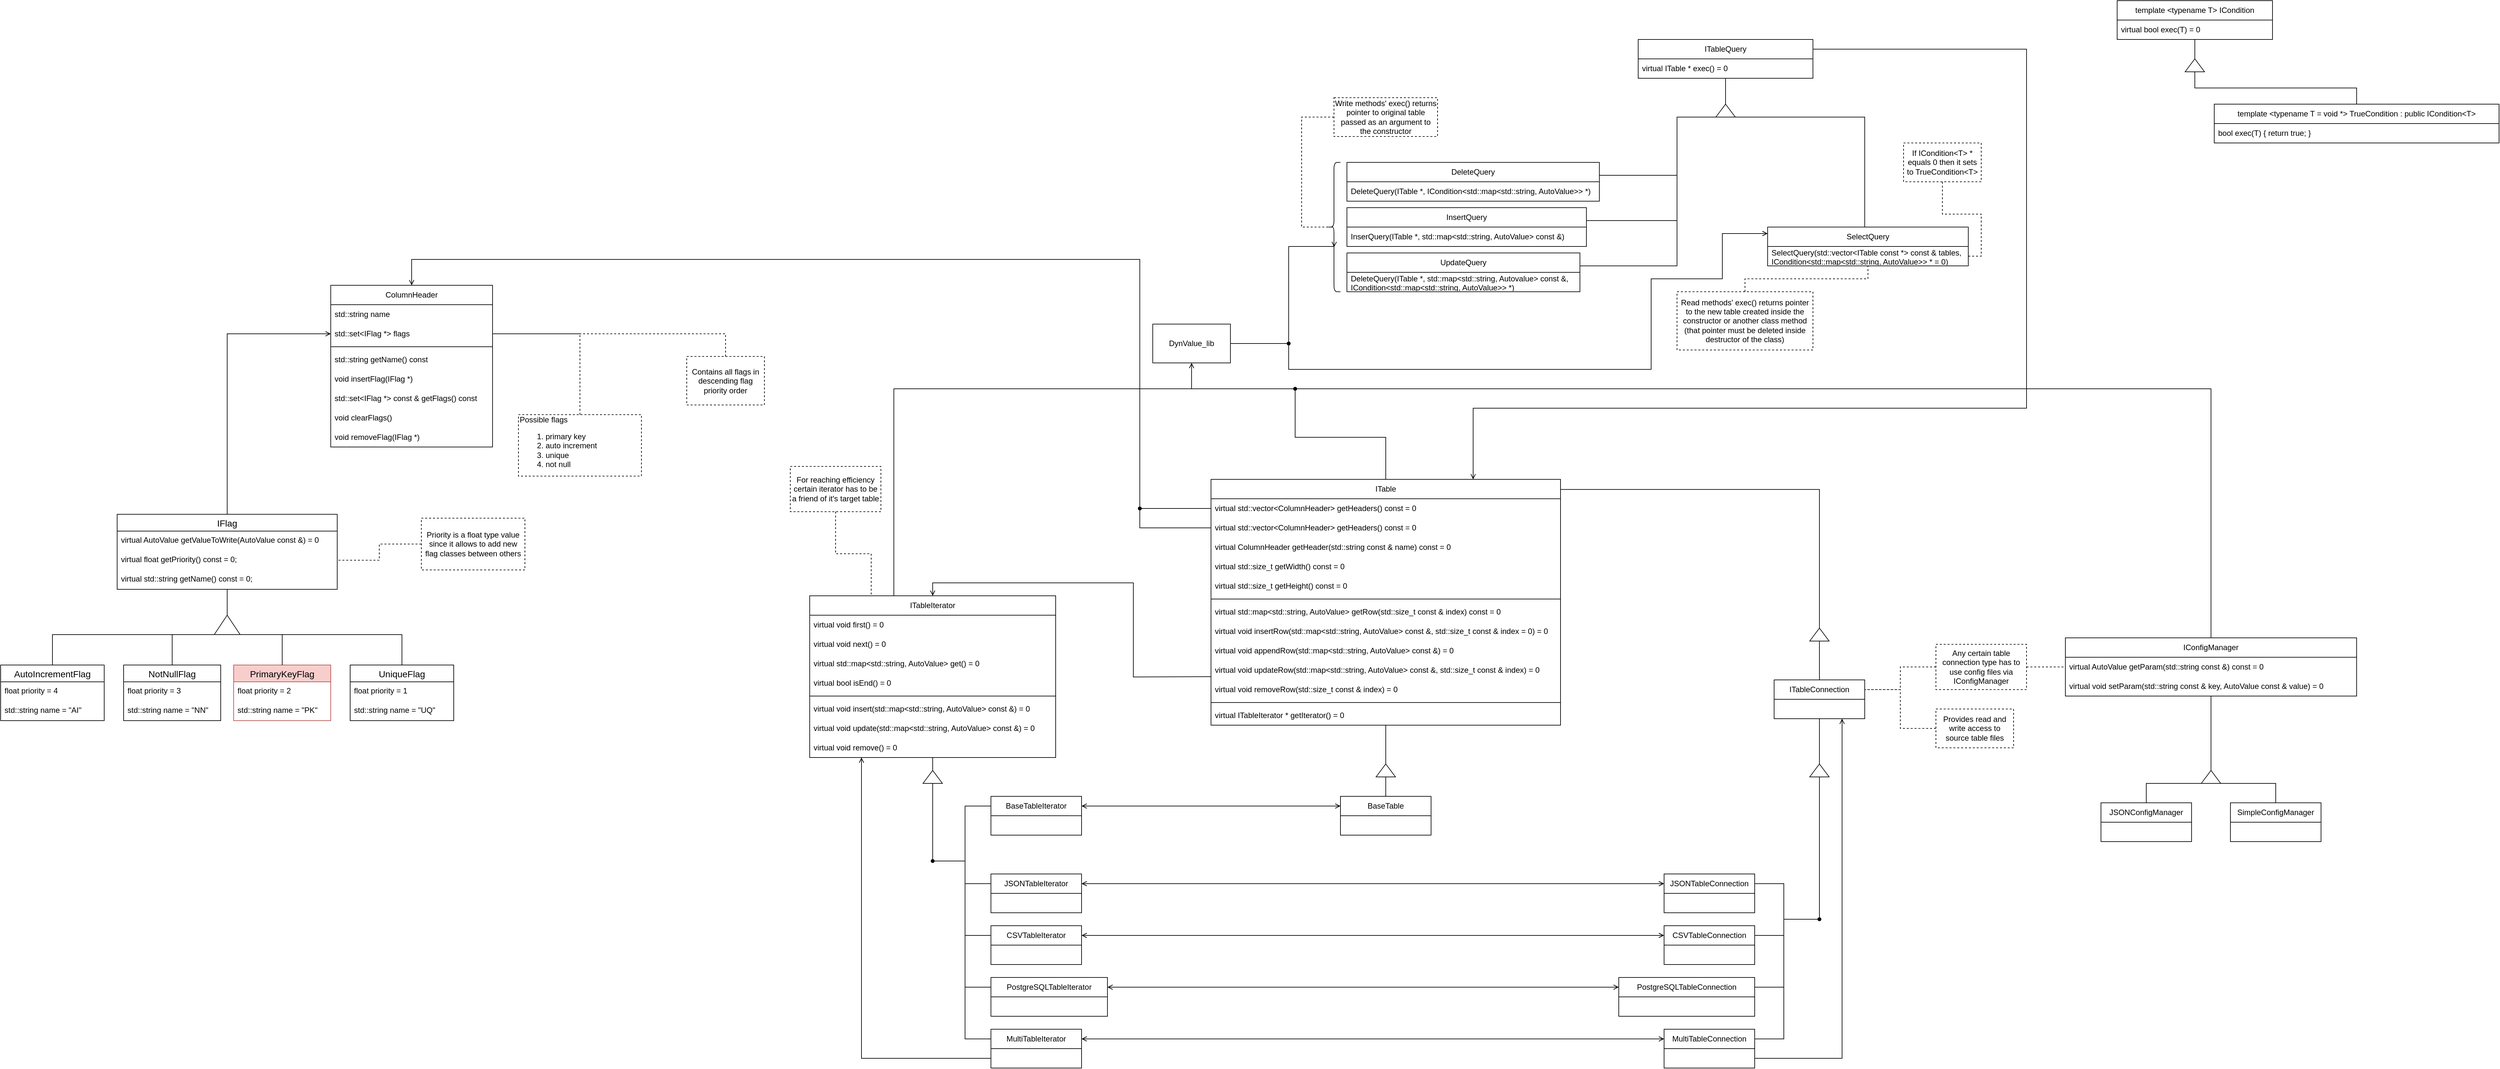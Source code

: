 <mxfile version="21.1.2" type="device">
  <diagram name="Page-1" id="7oQin6fKijt8P2aPuzgT">
    <mxGraphModel dx="3221" dy="2393" grid="1" gridSize="10" guides="1" tooltips="1" connect="1" arrows="1" fold="1" page="0" pageScale="1" pageWidth="850" pageHeight="1100" math="0" shadow="0">
      <root>
        <mxCell id="0" />
        <mxCell id="1" parent="0" />
        <mxCell id="tiom_yjg3alqLeXHWRTu-76" style="edgeStyle=orthogonalEdgeStyle;rounded=0;orthogonalLoop=1;jettySize=auto;html=1;entryX=0.6;entryY=0.75;entryDx=0;entryDy=0;entryPerimeter=0;endArrow=none;endFill=0;" parent="1" source="eC-ttsxLIYuqOl8Saozn-13" target="tiom_yjg3alqLeXHWRTu-72" edge="1">
          <mxGeometry relative="1" as="geometry" />
        </mxCell>
        <mxCell id="tiom_yjg3alqLeXHWRTu-107" style="edgeStyle=orthogonalEdgeStyle;rounded=0;orthogonalLoop=1;jettySize=auto;html=1;endArrow=open;endFill=0;exitX=1;exitY=0.75;exitDx=0;exitDy=0;entryX=0.75;entryY=1;entryDx=0;entryDy=0;" parent="1" source="tiom_yjg3alqLeXHWRTu-105" target="tiom_yjg3alqLeXHWRTu-1" edge="1">
          <mxGeometry relative="1" as="geometry">
            <mxPoint x="210" y="280" as="targetPoint" />
          </mxGeometry>
        </mxCell>
        <mxCell id="tiom_yjg3alqLeXHWRTu-1" value="ITableConnection" style="swimlane;fontStyle=0;childLayout=stackLayout;horizontal=1;startSize=30;horizontalStack=0;resizeParent=1;resizeParentMax=0;resizeLast=0;collapsible=1;marginBottom=0;whiteSpace=wrap;html=1;" parent="1" vertex="1">
          <mxGeometry x="40" y="100" width="140" height="60" as="geometry" />
        </mxCell>
        <mxCell id="tiom_yjg3alqLeXHWRTu-5" value="JSONTableConnection" style="swimlane;fontStyle=0;childLayout=stackLayout;horizontal=1;startSize=30;horizontalStack=0;resizeParent=1;resizeParentMax=0;resizeLast=0;collapsible=1;marginBottom=0;whiteSpace=wrap;html=1;" parent="1" vertex="1">
          <mxGeometry x="-130" y="400" width="140" height="60" as="geometry" />
        </mxCell>
        <mxCell id="tiom_yjg3alqLeXHWRTu-10" value="CSVTableConnection" style="swimlane;fontStyle=0;childLayout=stackLayout;horizontal=1;startSize=30;horizontalStack=0;resizeParent=1;resizeParentMax=0;resizeLast=0;collapsible=1;marginBottom=0;whiteSpace=wrap;html=1;" parent="1" vertex="1">
          <mxGeometry x="-130" y="480" width="140" height="60" as="geometry" />
        </mxCell>
        <mxCell id="tiom_yjg3alqLeXHWRTu-11" value="PostgreSQLTableConnection" style="swimlane;fontStyle=0;childLayout=stackLayout;horizontal=1;startSize=30;horizontalStack=0;resizeParent=1;resizeParentMax=0;resizeLast=0;collapsible=1;marginBottom=0;whiteSpace=wrap;html=1;" parent="1" vertex="1">
          <mxGeometry x="-200" y="560" width="210" height="60" as="geometry" />
        </mxCell>
        <mxCell id="eC-ttsxLIYuqOl8Saozn-35" style="edgeStyle=orthogonalEdgeStyle;rounded=0;orthogonalLoop=1;jettySize=auto;html=1;endArrow=none;endFill=0;" parent="1" source="tiom_yjg3alqLeXHWRTu-14" target="eC-ttsxLIYuqOl8Saozn-34" edge="1">
          <mxGeometry relative="1" as="geometry" />
        </mxCell>
        <mxCell id="tiom_yjg3alqLeXHWRTu-14" value="IConfigManager" style="swimlane;fontStyle=0;childLayout=stackLayout;horizontal=1;startSize=30;horizontalStack=0;resizeParent=1;resizeParentMax=0;resizeLast=0;collapsible=1;marginBottom=0;whiteSpace=wrap;html=1;" parent="1" vertex="1">
          <mxGeometry x="490" y="35" width="450" height="90" as="geometry" />
        </mxCell>
        <mxCell id="eC-ttsxLIYuqOl8Saozn-38" value="virtual AutoValue getParam(std::string const &amp;amp;) const = 0" style="text;strokeColor=none;fillColor=none;align=left;verticalAlign=middle;spacingLeft=4;spacingRight=4;overflow=hidden;points=[[0,0.5],[1,0.5]];portConstraint=eastwest;rotatable=0;whiteSpace=wrap;html=1;" parent="tiom_yjg3alqLeXHWRTu-14" vertex="1">
          <mxGeometry y="30" width="450" height="30" as="geometry" />
        </mxCell>
        <mxCell id="eC-ttsxLIYuqOl8Saozn-39" value="virtual void setParam(std::string const &amp;amp; key, AutoValue const &amp;amp; value) = 0" style="text;strokeColor=none;fillColor=none;align=left;verticalAlign=middle;spacingLeft=4;spacingRight=4;overflow=hidden;points=[[0,0.5],[1,0.5]];portConstraint=eastwest;rotatable=0;whiteSpace=wrap;html=1;" parent="tiom_yjg3alqLeXHWRTu-14" vertex="1">
          <mxGeometry y="60" width="450" height="30" as="geometry" />
        </mxCell>
        <mxCell id="tiom_yjg3alqLeXHWRTu-19" style="edgeStyle=orthogonalEdgeStyle;rounded=0;orthogonalLoop=1;jettySize=auto;html=1;dashed=1;endArrow=none;endFill=0;exitX=0;exitY=0.5;exitDx=0;exitDy=0;entryX=1;entryY=0.25;entryDx=0;entryDy=0;" parent="1" source="tiom_yjg3alqLeXHWRTu-18" target="tiom_yjg3alqLeXHWRTu-1" edge="1">
          <mxGeometry relative="1" as="geometry" />
        </mxCell>
        <mxCell id="tiom_yjg3alqLeXHWRTu-18" value="Provides read and write access to source table files" style="rounded=0;whiteSpace=wrap;html=1;dashed=1;" parent="1" vertex="1">
          <mxGeometry x="290" y="145" width="120" height="60" as="geometry" />
        </mxCell>
        <mxCell id="tiom_yjg3alqLeXHWRTu-20" value="Any certain table connection type has to use config files via IConfigManager" style="rounded=0;whiteSpace=wrap;html=1;dashed=1;" parent="1" vertex="1">
          <mxGeometry x="290" y="45" width="140" height="70" as="geometry" />
        </mxCell>
        <mxCell id="tiom_yjg3alqLeXHWRTu-22" style="edgeStyle=orthogonalEdgeStyle;rounded=0;orthogonalLoop=1;jettySize=auto;html=1;dashed=1;endArrow=none;endFill=0;entryX=1;entryY=0.25;entryDx=0;entryDy=0;" parent="1" source="tiom_yjg3alqLeXHWRTu-20" target="tiom_yjg3alqLeXHWRTu-1" edge="1">
          <mxGeometry relative="1" as="geometry">
            <mxPoint x="10" y="-120" as="sourcePoint" />
            <mxPoint x="120" y="-60" as="targetPoint" />
          </mxGeometry>
        </mxCell>
        <mxCell id="tiom_yjg3alqLeXHWRTu-24" style="edgeStyle=orthogonalEdgeStyle;rounded=0;orthogonalLoop=1;jettySize=auto;html=1;dashed=1;endArrow=none;endFill=0;" parent="1" source="tiom_yjg3alqLeXHWRTu-20" target="tiom_yjg3alqLeXHWRTu-14" edge="1">
          <mxGeometry relative="1" as="geometry">
            <mxPoint x="220" y="105" as="sourcePoint" />
            <mxPoint x="120" y="155" as="targetPoint" />
          </mxGeometry>
        </mxCell>
        <mxCell id="tiom_yjg3alqLeXHWRTu-78" style="edgeStyle=orthogonalEdgeStyle;rounded=0;orthogonalLoop=1;jettySize=auto;html=1;entryX=0.5;entryY=0;entryDx=0;entryDy=0;endArrow=none;endFill=0;" parent="1" source="eC-ttsxLIYuqOl8Saozn-41" target="tiom_yjg3alqLeXHWRTu-1" edge="1">
          <mxGeometry relative="1" as="geometry">
            <mxPoint x="-170" y="-130" as="sourcePoint" />
          </mxGeometry>
        </mxCell>
        <mxCell id="tiom_yjg3alqLeXHWRTu-103" style="edgeStyle=orthogonalEdgeStyle;rounded=0;orthogonalLoop=1;jettySize=auto;html=1;endArrow=none;endFill=0;" parent="1" source="eC-ttsxLIYuqOl8Saozn-11" target="tiom_yjg3alqLeXHWRTu-97" edge="1">
          <mxGeometry relative="1" as="geometry" />
        </mxCell>
        <mxCell id="sIUgURSTSd_Hewp1V8L0-8" style="edgeStyle=orthogonalEdgeStyle;rounded=0;orthogonalLoop=1;jettySize=auto;html=1;exitX=0.75;exitY=0;exitDx=0;exitDy=0;endArrow=none;endFill=0;startArrow=open;startFill=0;" parent="1" source="tiom_yjg3alqLeXHWRTu-25" target="eC-ttsxLIYuqOl8Saozn-50" edge="1">
          <mxGeometry relative="1" as="geometry">
            <Array as="points">
              <mxPoint x="-425" y="-320" />
              <mxPoint x="430" y="-320" />
              <mxPoint x="430" y="-875" />
            </Array>
          </mxGeometry>
        </mxCell>
        <mxCell id="tiom_yjg3alqLeXHWRTu-25" value="ITable" style="swimlane;fontStyle=0;childLayout=stackLayout;horizontal=1;startSize=30;horizontalStack=0;resizeParent=1;resizeParentMax=0;resizeLast=0;collapsible=1;marginBottom=0;whiteSpace=wrap;html=1;" parent="1" vertex="1">
          <mxGeometry x="-830" y="-210" width="540" height="380" as="geometry" />
        </mxCell>
        <mxCell id="Ue3rd1CvrTJwslUxwhKC-68" value="virtual std::vector&amp;lt;ColumnHeader&amp;gt; getHeaders() const = 0" style="text;strokeColor=none;fillColor=none;align=left;verticalAlign=middle;spacingLeft=4;spacingRight=4;overflow=hidden;points=[[0,0.5],[1,0.5]];portConstraint=eastwest;rotatable=0;whiteSpace=wrap;html=1;" vertex="1" parent="tiom_yjg3alqLeXHWRTu-25">
          <mxGeometry y="30" width="540" height="30" as="geometry" />
        </mxCell>
        <mxCell id="tiom_yjg3alqLeXHWRTu-29" value="virtual std::vector&amp;lt;ColumnHeader&amp;gt; getHeaders() const = 0" style="text;strokeColor=none;fillColor=none;align=left;verticalAlign=middle;spacingLeft=4;spacingRight=4;overflow=hidden;points=[[0,0.5],[1,0.5]];portConstraint=eastwest;rotatable=0;whiteSpace=wrap;html=1;" parent="tiom_yjg3alqLeXHWRTu-25" vertex="1">
          <mxGeometry y="60" width="540" height="30" as="geometry" />
        </mxCell>
        <mxCell id="Ue3rd1CvrTJwslUxwhKC-64" value="virtual ColumnHeader getHeader(std::string const &amp;amp; name) const = 0" style="text;strokeColor=none;fillColor=none;align=left;verticalAlign=middle;spacingLeft=4;spacingRight=4;overflow=hidden;points=[[0,0.5],[1,0.5]];portConstraint=eastwest;rotatable=0;whiteSpace=wrap;html=1;" vertex="1" parent="tiom_yjg3alqLeXHWRTu-25">
          <mxGeometry y="90" width="540" height="30" as="geometry" />
        </mxCell>
        <mxCell id="sIUgURSTSd_Hewp1V8L0-1" value="virtual std::size_t getWidth() const = 0" style="text;strokeColor=none;fillColor=none;align=left;verticalAlign=middle;spacingLeft=4;spacingRight=4;overflow=hidden;points=[[0,0.5],[1,0.5]];portConstraint=eastwest;rotatable=0;whiteSpace=wrap;html=1;" parent="tiom_yjg3alqLeXHWRTu-25" vertex="1">
          <mxGeometry y="120" width="540" height="30" as="geometry" />
        </mxCell>
        <mxCell id="tiom_yjg3alqLeXHWRTu-57" value="virtual std::size_t getHeight() const = 0" style="text;strokeColor=none;fillColor=none;align=left;verticalAlign=middle;spacingLeft=4;spacingRight=4;overflow=hidden;points=[[0,0.5],[1,0.5]];portConstraint=eastwest;rotatable=0;whiteSpace=wrap;html=1;" parent="tiom_yjg3alqLeXHWRTu-25" vertex="1">
          <mxGeometry y="150" width="540" height="30" as="geometry" />
        </mxCell>
        <mxCell id="tiom_yjg3alqLeXHWRTu-51" value="" style="line;strokeWidth=1;html=1;" parent="tiom_yjg3alqLeXHWRTu-25" vertex="1">
          <mxGeometry y="180" width="540" height="10" as="geometry" />
        </mxCell>
        <mxCell id="tiom_yjg3alqLeXHWRTu-30" value="virtual std::map&amp;lt;std::string, AutoValue&amp;gt; getRow(std::size_t const &amp;amp; index) const = 0" style="text;strokeColor=none;fillColor=none;align=left;verticalAlign=middle;spacingLeft=4;spacingRight=4;overflow=hidden;points=[[0,0.5],[1,0.5]];portConstraint=eastwest;rotatable=0;whiteSpace=wrap;html=1;" parent="tiom_yjg3alqLeXHWRTu-25" vertex="1">
          <mxGeometry y="190" width="540" height="30" as="geometry" />
        </mxCell>
        <mxCell id="tiom_yjg3alqLeXHWRTu-31" value="virtual void insertRow(std::map&amp;lt;std::string, AutoValue&amp;gt; const &amp;amp;, std::size_t const &amp;amp; index = 0) = 0" style="text;strokeColor=none;fillColor=none;align=left;verticalAlign=middle;spacingLeft=4;spacingRight=4;overflow=hidden;points=[[0,0.5],[1,0.5]];portConstraint=eastwest;rotatable=0;whiteSpace=wrap;html=1;" parent="tiom_yjg3alqLeXHWRTu-25" vertex="1">
          <mxGeometry y="220" width="540" height="30" as="geometry" />
        </mxCell>
        <mxCell id="tiom_yjg3alqLeXHWRTu-36" value="virtual void appendRow(std::map&amp;lt;std::string, AutoValue&amp;gt; const &amp;amp;) = 0" style="text;strokeColor=none;fillColor=none;align=left;verticalAlign=middle;spacingLeft=4;spacingRight=4;overflow=hidden;points=[[0,0.5],[1,0.5]];portConstraint=eastwest;rotatable=0;whiteSpace=wrap;html=1;" parent="tiom_yjg3alqLeXHWRTu-25" vertex="1">
          <mxGeometry y="250" width="540" height="30" as="geometry" />
        </mxCell>
        <mxCell id="sIUgURSTSd_Hewp1V8L0-2" value="virtual void updateRow(std::map&amp;lt;std::string, AutoValue&amp;gt; const &amp;amp;, std::size_t const &amp;amp; index) = 0" style="text;strokeColor=none;fillColor=none;align=left;verticalAlign=middle;spacingLeft=4;spacingRight=4;overflow=hidden;points=[[0,0.5],[1,0.5]];portConstraint=eastwest;rotatable=0;whiteSpace=wrap;html=1;" parent="tiom_yjg3alqLeXHWRTu-25" vertex="1">
          <mxGeometry y="280" width="540" height="30" as="geometry" />
        </mxCell>
        <mxCell id="tiom_yjg3alqLeXHWRTu-96" value="virtual void removeRow(std::size_t const &amp;amp; index) = 0" style="text;strokeColor=none;fillColor=none;align=left;verticalAlign=middle;spacingLeft=4;spacingRight=4;overflow=hidden;points=[[0,0.5],[1,0.5]];portConstraint=eastwest;rotatable=0;whiteSpace=wrap;html=1;" parent="tiom_yjg3alqLeXHWRTu-25" vertex="1">
          <mxGeometry y="310" width="540" height="30" as="geometry" />
        </mxCell>
        <mxCell id="tiom_yjg3alqLeXHWRTu-52" value="" style="line;strokeWidth=1;html=1;" parent="tiom_yjg3alqLeXHWRTu-25" vertex="1">
          <mxGeometry y="340" width="540" height="10" as="geometry" />
        </mxCell>
        <mxCell id="sIUgURSTSd_Hewp1V8L0-3" value="virtual ITableIterator * getIterator() = 0" style="text;strokeColor=none;fillColor=none;align=left;verticalAlign=middle;spacingLeft=4;spacingRight=4;overflow=hidden;points=[[0,0.5],[1,0.5]];portConstraint=eastwest;rotatable=0;whiteSpace=wrap;html=1;" parent="tiom_yjg3alqLeXHWRTu-25" vertex="1">
          <mxGeometry y="350" width="540" height="30" as="geometry" />
        </mxCell>
        <mxCell id="sIUgURSTSd_Hewp1V8L0-10" style="edgeStyle=orthogonalEdgeStyle;rounded=0;orthogonalLoop=1;jettySize=auto;html=1;entryX=0.503;entryY=0.655;entryDx=0;entryDy=0;entryPerimeter=0;endArrow=open;endFill=0;exitX=0.95;exitY=0.4;exitDx=0;exitDy=0;exitPerimeter=0;" parent="1" source="Ue3rd1CvrTJwslUxwhKC-74" target="B9oYXliMCilGIh8VcccZ-31" edge="1">
          <mxGeometry relative="1" as="geometry">
            <Array as="points">
              <mxPoint x="-710" y="-570" />
            </Array>
          </mxGeometry>
        </mxCell>
        <mxCell id="sIUgURSTSd_Hewp1V8L0-13" style="edgeStyle=orthogonalEdgeStyle;rounded=0;orthogonalLoop=1;jettySize=auto;html=1;endArrow=open;endFill=0;" parent="1" source="Ue3rd1CvrTJwslUxwhKC-74" target="Ny4SXCIt0qzdvBPo7pMz-3" edge="1">
          <mxGeometry relative="1" as="geometry">
            <Array as="points">
              <mxPoint x="-710" y="-420" />
              <mxPoint x="-710" y="-380" />
              <mxPoint x="-150" y="-380" />
              <mxPoint x="-150" y="-520" />
              <mxPoint x="-40" y="-520" />
              <mxPoint x="-40" y="-590" />
            </Array>
          </mxGeometry>
        </mxCell>
        <mxCell id="tiom_yjg3alqLeXHWRTu-33" value="DynValue_lib" style="rounded=0;whiteSpace=wrap;html=1;" parent="1" vertex="1">
          <mxGeometry x="-920" y="-450" width="120" height="60" as="geometry" />
        </mxCell>
        <mxCell id="tiom_yjg3alqLeXHWRTu-91" style="edgeStyle=orthogonalEdgeStyle;rounded=0;orthogonalLoop=1;jettySize=auto;html=1;entryX=0.385;entryY=0.518;entryDx=0;entryDy=0;entryPerimeter=0;endArrow=none;endFill=0;" parent="1" source="eC-ttsxLIYuqOl8Saozn-9" target="tiom_yjg3alqLeXHWRTu-87" edge="1">
          <mxGeometry relative="1" as="geometry" />
        </mxCell>
        <mxCell id="tiom_yjg3alqLeXHWRTu-37" value="ITableIterator" style="swimlane;fontStyle=0;childLayout=stackLayout;horizontal=1;startSize=30;horizontalStack=0;resizeParent=1;resizeParentMax=0;resizeLast=0;collapsible=1;marginBottom=0;whiteSpace=wrap;html=1;" parent="1" vertex="1">
          <mxGeometry x="-1450" y="-30" width="380" height="250" as="geometry" />
        </mxCell>
        <mxCell id="tiom_yjg3alqLeXHWRTu-39" value="virtual void first() = 0" style="text;strokeColor=none;fillColor=none;align=left;verticalAlign=middle;spacingLeft=4;spacingRight=4;overflow=hidden;points=[[0,0.5],[1,0.5]];portConstraint=eastwest;rotatable=0;whiteSpace=wrap;html=1;" parent="tiom_yjg3alqLeXHWRTu-37" vertex="1">
          <mxGeometry y="30" width="380" height="30" as="geometry" />
        </mxCell>
        <mxCell id="tiom_yjg3alqLeXHWRTu-40" value="virtual void next() = 0" style="text;strokeColor=none;fillColor=none;align=left;verticalAlign=middle;spacingLeft=4;spacingRight=4;overflow=hidden;points=[[0,0.5],[1,0.5]];portConstraint=eastwest;rotatable=0;whiteSpace=wrap;html=1;" parent="tiom_yjg3alqLeXHWRTu-37" vertex="1">
          <mxGeometry y="60" width="380" height="30" as="geometry" />
        </mxCell>
        <mxCell id="Q84sqC6h_NyqDErz4jNg-1" value="virtual std::map&amp;lt;std::string, AutoValue&amp;gt;&amp;nbsp;get() = 0" style="text;strokeColor=none;fillColor=none;align=left;verticalAlign=middle;spacingLeft=4;spacingRight=4;overflow=hidden;points=[[0,0.5],[1,0.5]];portConstraint=eastwest;rotatable=0;whiteSpace=wrap;html=1;" parent="tiom_yjg3alqLeXHWRTu-37" vertex="1">
          <mxGeometry y="90" width="380" height="30" as="geometry" />
        </mxCell>
        <mxCell id="Q84sqC6h_NyqDErz4jNg-2" value="virtual bool isEnd() = 0" style="text;strokeColor=none;fillColor=none;align=left;verticalAlign=middle;spacingLeft=4;spacingRight=4;overflow=hidden;points=[[0,0.5],[1,0.5]];portConstraint=eastwest;rotatable=0;whiteSpace=wrap;html=1;" parent="tiom_yjg3alqLeXHWRTu-37" vertex="1">
          <mxGeometry y="120" width="380" height="30" as="geometry" />
        </mxCell>
        <mxCell id="sIUgURSTSd_Hewp1V8L0-7" value="" style="line;strokeWidth=1;html=1;" parent="tiom_yjg3alqLeXHWRTu-37" vertex="1">
          <mxGeometry y="150" width="380" height="10" as="geometry" />
        </mxCell>
        <mxCell id="sIUgURSTSd_Hewp1V8L0-4" value="virtual void insert(std::map&amp;lt;std::string, AutoValue&amp;gt; const &amp;amp;) = 0" style="text;strokeColor=none;fillColor=none;align=left;verticalAlign=middle;spacingLeft=4;spacingRight=4;overflow=hidden;points=[[0,0.5],[1,0.5]];portConstraint=eastwest;rotatable=0;whiteSpace=wrap;html=1;" parent="tiom_yjg3alqLeXHWRTu-37" vertex="1">
          <mxGeometry y="160" width="380" height="30" as="geometry" />
        </mxCell>
        <mxCell id="sIUgURSTSd_Hewp1V8L0-6" value="virtual void update(std::map&amp;lt;std::string, AutoValue&amp;gt; const &amp;amp;) = 0" style="text;strokeColor=none;fillColor=none;align=left;verticalAlign=middle;spacingLeft=4;spacingRight=4;overflow=hidden;points=[[0,0.5],[1,0.5]];portConstraint=eastwest;rotatable=0;whiteSpace=wrap;html=1;" parent="tiom_yjg3alqLeXHWRTu-37" vertex="1">
          <mxGeometry y="190" width="380" height="30" as="geometry" />
        </mxCell>
        <mxCell id="sIUgURSTSd_Hewp1V8L0-5" value="virtual void remove() = 0" style="text;strokeColor=none;fillColor=none;align=left;verticalAlign=middle;spacingLeft=4;spacingRight=4;overflow=hidden;points=[[0,0.5],[1,0.5]];portConstraint=eastwest;rotatable=0;whiteSpace=wrap;html=1;" parent="tiom_yjg3alqLeXHWRTu-37" vertex="1">
          <mxGeometry y="220" width="380" height="30" as="geometry" />
        </mxCell>
        <mxCell id="tiom_yjg3alqLeXHWRTu-73" style="edgeStyle=orthogonalEdgeStyle;rounded=0;orthogonalLoop=1;jettySize=auto;html=1;entryX=1;entryY=0.25;entryDx=0;entryDy=0;exitX=0.415;exitY=0.782;exitDx=0;exitDy=0;exitPerimeter=0;endArrow=none;endFill=0;" parent="1" source="tiom_yjg3alqLeXHWRTu-72" target="tiom_yjg3alqLeXHWRTu-5" edge="1">
          <mxGeometry relative="1" as="geometry" />
        </mxCell>
        <mxCell id="tiom_yjg3alqLeXHWRTu-74" style="edgeStyle=orthogonalEdgeStyle;rounded=0;orthogonalLoop=1;jettySize=auto;html=1;entryX=1;entryY=0.25;entryDx=0;entryDy=0;exitX=0.415;exitY=1.076;exitDx=0;exitDy=0;exitPerimeter=0;endArrow=none;endFill=0;" parent="1" source="tiom_yjg3alqLeXHWRTu-72" target="tiom_yjg3alqLeXHWRTu-10" edge="1">
          <mxGeometry relative="1" as="geometry" />
        </mxCell>
        <mxCell id="tiom_yjg3alqLeXHWRTu-75" style="edgeStyle=orthogonalEdgeStyle;rounded=0;orthogonalLoop=1;jettySize=auto;html=1;entryX=1;entryY=0.25;entryDx=0;entryDy=0;exitX=0.356;exitY=0.606;exitDx=0;exitDy=0;exitPerimeter=0;endArrow=none;endFill=0;" parent="1" source="tiom_yjg3alqLeXHWRTu-72" target="tiom_yjg3alqLeXHWRTu-11" edge="1">
          <mxGeometry relative="1" as="geometry" />
        </mxCell>
        <mxCell id="tiom_yjg3alqLeXHWRTu-106" style="edgeStyle=orthogonalEdgeStyle;rounded=0;orthogonalLoop=1;jettySize=auto;html=1;entryX=1;entryY=0.25;entryDx=0;entryDy=0;endArrow=none;endFill=0;" parent="1" source="tiom_yjg3alqLeXHWRTu-72" target="tiom_yjg3alqLeXHWRTu-105" edge="1">
          <mxGeometry relative="1" as="geometry" />
        </mxCell>
        <mxCell id="tiom_yjg3alqLeXHWRTu-72" value="" style="shape=waypoint;sketch=0;fillStyle=solid;size=6;pointerEvents=1;points=[];fillColor=none;resizable=0;rotatable=0;perimeter=centerPerimeter;snapToPoint=1;" parent="1" vertex="1">
          <mxGeometry x="100" y="460" width="20" height="20" as="geometry" />
        </mxCell>
        <mxCell id="tiom_yjg3alqLeXHWRTu-80" style="edgeStyle=orthogonalEdgeStyle;rounded=0;orthogonalLoop=1;jettySize=auto;html=1;endArrow=none;endFill=0;dashed=1;entryX=0.25;entryY=0;entryDx=0;entryDy=0;" parent="1" source="tiom_yjg3alqLeXHWRTu-79" target="tiom_yjg3alqLeXHWRTu-37" edge="1">
          <mxGeometry relative="1" as="geometry" />
        </mxCell>
        <mxCell id="tiom_yjg3alqLeXHWRTu-79" value="For reaching efficiency certain iterator has to be a friend of it&#39;s target table" style="rounded=0;whiteSpace=wrap;html=1;dashed=1;" parent="1" vertex="1">
          <mxGeometry x="-1480" y="-230" width="140" height="70" as="geometry" />
        </mxCell>
        <mxCell id="tiom_yjg3alqLeXHWRTu-93" style="edgeStyle=orthogonalEdgeStyle;rounded=0;orthogonalLoop=1;jettySize=auto;html=1;endArrow=open;endFill=0;exitX=1;exitY=0.25;exitDx=0;exitDy=0;entryX=0;entryY=0.25;entryDx=0;entryDy=0;startArrow=open;startFill=0;" parent="1" source="tiom_yjg3alqLeXHWRTu-81" target="tiom_yjg3alqLeXHWRTu-5" edge="1">
          <mxGeometry relative="1" as="geometry" />
        </mxCell>
        <mxCell id="tiom_yjg3alqLeXHWRTu-81" value="JSONTableIterator" style="swimlane;fontStyle=0;childLayout=stackLayout;horizontal=1;startSize=30;horizontalStack=0;resizeParent=1;resizeParentMax=0;resizeLast=0;collapsible=1;marginBottom=0;whiteSpace=wrap;html=1;" parent="1" vertex="1">
          <mxGeometry x="-1170" y="400" width="140" height="60" as="geometry" />
        </mxCell>
        <mxCell id="tiom_yjg3alqLeXHWRTu-94" style="edgeStyle=orthogonalEdgeStyle;rounded=0;orthogonalLoop=1;jettySize=auto;html=1;exitX=1;exitY=0.25;exitDx=0;exitDy=0;entryX=0;entryY=0.25;entryDx=0;entryDy=0;endArrow=open;endFill=0;startArrow=open;startFill=0;" parent="1" source="tiom_yjg3alqLeXHWRTu-85" target="tiom_yjg3alqLeXHWRTu-10" edge="1">
          <mxGeometry relative="1" as="geometry" />
        </mxCell>
        <mxCell id="tiom_yjg3alqLeXHWRTu-85" value="CSVTableIterator" style="swimlane;fontStyle=0;childLayout=stackLayout;horizontal=1;startSize=30;horizontalStack=0;resizeParent=1;resizeParentMax=0;resizeLast=0;collapsible=1;marginBottom=0;whiteSpace=wrap;html=1;" parent="1" vertex="1">
          <mxGeometry x="-1170" y="480" width="140" height="60" as="geometry" />
        </mxCell>
        <mxCell id="tiom_yjg3alqLeXHWRTu-95" style="edgeStyle=orthogonalEdgeStyle;rounded=0;orthogonalLoop=1;jettySize=auto;html=1;exitX=1;exitY=0.25;exitDx=0;exitDy=0;entryX=0;entryY=0.25;entryDx=0;entryDy=0;endArrow=open;endFill=0;startArrow=open;startFill=0;" parent="1" source="tiom_yjg3alqLeXHWRTu-86" target="tiom_yjg3alqLeXHWRTu-11" edge="1">
          <mxGeometry relative="1" as="geometry" />
        </mxCell>
        <mxCell id="tiom_yjg3alqLeXHWRTu-86" value="PostgreSQLTableIterator" style="swimlane;fontStyle=0;childLayout=stackLayout;horizontal=1;startSize=30;horizontalStack=0;resizeParent=1;resizeParentMax=0;resizeLast=0;collapsible=1;marginBottom=0;whiteSpace=wrap;html=1;" parent="1" vertex="1">
          <mxGeometry x="-1170" y="560" width="180" height="60" as="geometry" />
        </mxCell>
        <mxCell id="tiom_yjg3alqLeXHWRTu-88" style="edgeStyle=orthogonalEdgeStyle;rounded=0;orthogonalLoop=1;jettySize=auto;html=1;entryX=0;entryY=0.25;entryDx=0;entryDy=0;endArrow=none;endFill=0;" parent="1" source="tiom_yjg3alqLeXHWRTu-87" target="tiom_yjg3alqLeXHWRTu-81" edge="1">
          <mxGeometry relative="1" as="geometry" />
        </mxCell>
        <mxCell id="tiom_yjg3alqLeXHWRTu-89" style="edgeStyle=orthogonalEdgeStyle;rounded=0;orthogonalLoop=1;jettySize=auto;html=1;entryX=0;entryY=0.25;entryDx=0;entryDy=0;endArrow=none;endFill=0;" parent="1" source="tiom_yjg3alqLeXHWRTu-87" target="tiom_yjg3alqLeXHWRTu-85" edge="1">
          <mxGeometry relative="1" as="geometry" />
        </mxCell>
        <mxCell id="tiom_yjg3alqLeXHWRTu-90" style="edgeStyle=orthogonalEdgeStyle;rounded=0;orthogonalLoop=1;jettySize=auto;html=1;entryX=0;entryY=0.25;entryDx=0;entryDy=0;endArrow=none;endFill=0;" parent="1" source="tiom_yjg3alqLeXHWRTu-87" target="tiom_yjg3alqLeXHWRTu-86" edge="1">
          <mxGeometry relative="1" as="geometry" />
        </mxCell>
        <mxCell id="tiom_yjg3alqLeXHWRTu-102" style="edgeStyle=orthogonalEdgeStyle;rounded=0;orthogonalLoop=1;jettySize=auto;html=1;entryX=0;entryY=0.25;entryDx=0;entryDy=0;endArrow=none;endFill=0;" parent="1" source="tiom_yjg3alqLeXHWRTu-87" target="tiom_yjg3alqLeXHWRTu-101" edge="1">
          <mxGeometry relative="1" as="geometry" />
        </mxCell>
        <mxCell id="tiom_yjg3alqLeXHWRTu-87" value="" style="shape=waypoint;sketch=0;fillStyle=solid;size=6;pointerEvents=1;points=[];fillColor=none;resizable=0;rotatable=0;perimeter=centerPerimeter;snapToPoint=1;" parent="1" vertex="1">
          <mxGeometry x="-1270" y="370" width="20" height="20" as="geometry" />
        </mxCell>
        <mxCell id="tiom_yjg3alqLeXHWRTu-97" value="BaseTable" style="swimlane;fontStyle=0;childLayout=stackLayout;horizontal=1;startSize=30;horizontalStack=0;resizeParent=1;resizeParentMax=0;resizeLast=0;collapsible=1;marginBottom=0;whiteSpace=wrap;html=1;" parent="1" vertex="1">
          <mxGeometry x="-630" y="280" width="140" height="60" as="geometry" />
        </mxCell>
        <mxCell id="tiom_yjg3alqLeXHWRTu-104" style="edgeStyle=orthogonalEdgeStyle;rounded=0;orthogonalLoop=1;jettySize=auto;html=1;exitX=1;exitY=0.25;exitDx=0;exitDy=0;entryX=0;entryY=0.25;entryDx=0;entryDy=0;endArrow=open;endFill=0;startArrow=open;startFill=0;" parent="1" source="tiom_yjg3alqLeXHWRTu-101" target="tiom_yjg3alqLeXHWRTu-97" edge="1">
          <mxGeometry relative="1" as="geometry" />
        </mxCell>
        <mxCell id="tiom_yjg3alqLeXHWRTu-101" value="BaseTableIterator" style="swimlane;fontStyle=0;childLayout=stackLayout;horizontal=1;startSize=30;horizontalStack=0;resizeParent=1;resizeParentMax=0;resizeLast=0;collapsible=1;marginBottom=0;whiteSpace=wrap;html=1;" parent="1" vertex="1">
          <mxGeometry x="-1170" y="280" width="140" height="60" as="geometry" />
        </mxCell>
        <mxCell id="tiom_yjg3alqLeXHWRTu-105" value="MultiTableConnection" style="swimlane;fontStyle=0;childLayout=stackLayout;horizontal=1;startSize=30;horizontalStack=0;resizeParent=1;resizeParentMax=0;resizeLast=0;collapsible=1;marginBottom=0;whiteSpace=wrap;html=1;" parent="1" vertex="1">
          <mxGeometry x="-130" y="640" width="140" height="60" as="geometry" />
        </mxCell>
        <mxCell id="tiom_yjg3alqLeXHWRTu-110" style="edgeStyle=orthogonalEdgeStyle;rounded=0;orthogonalLoop=1;jettySize=auto;html=1;exitX=1;exitY=0.25;exitDx=0;exitDy=0;entryX=0;entryY=0.25;entryDx=0;entryDy=0;endArrow=open;endFill=0;startArrow=open;startFill=0;" parent="1" source="tiom_yjg3alqLeXHWRTu-108" target="tiom_yjg3alqLeXHWRTu-105" edge="1">
          <mxGeometry relative="1" as="geometry" />
        </mxCell>
        <mxCell id="eC-ttsxLIYuqOl8Saozn-27" style="edgeStyle=orthogonalEdgeStyle;rounded=0;orthogonalLoop=1;jettySize=auto;html=1;exitX=0;exitY=0.75;exitDx=0;exitDy=0;endArrow=open;endFill=0;" parent="1" source="tiom_yjg3alqLeXHWRTu-108" target="tiom_yjg3alqLeXHWRTu-37" edge="1">
          <mxGeometry relative="1" as="geometry">
            <Array as="points">
              <mxPoint x="-1370" y="685" />
            </Array>
          </mxGeometry>
        </mxCell>
        <mxCell id="tiom_yjg3alqLeXHWRTu-108" value="MultiTableIterator" style="swimlane;fontStyle=0;childLayout=stackLayout;horizontal=1;startSize=30;horizontalStack=0;resizeParent=1;resizeParentMax=0;resizeLast=0;collapsible=1;marginBottom=0;whiteSpace=wrap;html=1;" parent="1" vertex="1">
          <mxGeometry x="-1170" y="640" width="140" height="60" as="geometry" />
        </mxCell>
        <mxCell id="tiom_yjg3alqLeXHWRTu-109" style="edgeStyle=orthogonalEdgeStyle;rounded=0;orthogonalLoop=1;jettySize=auto;html=1;entryX=0;entryY=0.25;entryDx=0;entryDy=0;exitX=0.444;exitY=0.753;exitDx=0;exitDy=0;exitPerimeter=0;endArrow=none;endFill=0;" parent="1" source="tiom_yjg3alqLeXHWRTu-87" target="tiom_yjg3alqLeXHWRTu-108" edge="1">
          <mxGeometry relative="1" as="geometry">
            <mxPoint x="-1250" y="390" as="sourcePoint" />
            <mxPoint x="-1160" y="585" as="targetPoint" />
          </mxGeometry>
        </mxCell>
        <mxCell id="eC-ttsxLIYuqOl8Saozn-10" value="" style="edgeStyle=orthogonalEdgeStyle;rounded=0;orthogonalLoop=1;jettySize=auto;html=1;entryX=0;entryY=0;entryDx=15;entryDy=0;entryPerimeter=0;endArrow=none;endFill=0;" parent="1" source="tiom_yjg3alqLeXHWRTu-37" target="eC-ttsxLIYuqOl8Saozn-9" edge="1">
          <mxGeometry relative="1" as="geometry">
            <mxPoint x="-1260" y="190" as="sourcePoint" />
            <mxPoint x="-1260" y="380" as="targetPoint" />
          </mxGeometry>
        </mxCell>
        <mxCell id="eC-ttsxLIYuqOl8Saozn-9" value="" style="verticalLabelPosition=bottom;verticalAlign=top;html=1;shape=mxgraph.basic.acute_triangle;dx=0.5;" parent="1" vertex="1">
          <mxGeometry x="-1275" y="240" width="30" height="20" as="geometry" />
        </mxCell>
        <mxCell id="eC-ttsxLIYuqOl8Saozn-12" value="" style="edgeStyle=orthogonalEdgeStyle;rounded=0;orthogonalLoop=1;jettySize=auto;html=1;endArrow=none;endFill=0;" parent="1" source="tiom_yjg3alqLeXHWRTu-25" target="eC-ttsxLIYuqOl8Saozn-11" edge="1">
          <mxGeometry relative="1" as="geometry">
            <mxPoint x="-535" y="200" as="sourcePoint" />
            <mxPoint x="-535" y="280" as="targetPoint" />
          </mxGeometry>
        </mxCell>
        <mxCell id="eC-ttsxLIYuqOl8Saozn-11" value="" style="verticalLabelPosition=bottom;verticalAlign=top;html=1;shape=mxgraph.basic.acute_triangle;dx=0.5;" parent="1" vertex="1">
          <mxGeometry x="-575" y="230" width="30" height="20" as="geometry" />
        </mxCell>
        <mxCell id="eC-ttsxLIYuqOl8Saozn-14" value="" style="edgeStyle=orthogonalEdgeStyle;rounded=0;orthogonalLoop=1;jettySize=auto;html=1;entryX=0;entryY=0;entryDx=15;entryDy=0;entryPerimeter=0;endArrow=none;endFill=0;" parent="1" source="tiom_yjg3alqLeXHWRTu-1" target="eC-ttsxLIYuqOl8Saozn-13" edge="1">
          <mxGeometry relative="1" as="geometry">
            <mxPoint x="110" y="160" as="sourcePoint" />
            <mxPoint x="110" y="470" as="targetPoint" />
          </mxGeometry>
        </mxCell>
        <mxCell id="eC-ttsxLIYuqOl8Saozn-13" value="" style="verticalLabelPosition=bottom;verticalAlign=top;html=1;shape=mxgraph.basic.acute_triangle;dx=0.5;" parent="1" vertex="1">
          <mxGeometry x="95" y="230" width="30" height="20" as="geometry" />
        </mxCell>
        <mxCell id="eC-ttsxLIYuqOl8Saozn-22" style="edgeStyle=orthogonalEdgeStyle;rounded=0;orthogonalLoop=1;jettySize=auto;html=1;entryX=0.5;entryY=0;entryDx=0;entryDy=0;endArrow=open;endFill=0;exitX=0;exitY=0.5;exitDx=0;exitDy=0;" parent="1" target="tiom_yjg3alqLeXHWRTu-37" edge="1">
          <mxGeometry relative="1" as="geometry">
            <mxPoint x="-830" y="95" as="sourcePoint" />
          </mxGeometry>
        </mxCell>
        <mxCell id="eC-ttsxLIYuqOl8Saozn-25" style="edgeStyle=orthogonalEdgeStyle;rounded=0;orthogonalLoop=1;jettySize=auto;html=1;endArrow=none;endFill=0;entryX=0.366;entryY=0.313;entryDx=0;entryDy=0;entryPerimeter=0;" parent="1" source="tiom_yjg3alqLeXHWRTu-25" target="eC-ttsxLIYuqOl8Saozn-49" edge="1">
          <mxGeometry relative="1" as="geometry">
            <mxPoint x="-820" y="-95" as="sourcePoint" />
            <mxPoint x="-920" y="-220" as="targetPoint" />
          </mxGeometry>
        </mxCell>
        <mxCell id="eC-ttsxLIYuqOl8Saozn-26" style="edgeStyle=orthogonalEdgeStyle;rounded=0;orthogonalLoop=1;jettySize=auto;html=1;endArrow=none;endFill=0;exitX=0.37;exitY=0;exitDx=0;exitDy=0;exitPerimeter=0;entryX=0.313;entryY=0.418;entryDx=0;entryDy=0;entryPerimeter=0;" parent="1" source="tiom_yjg3alqLeXHWRTu-37" target="eC-ttsxLIYuqOl8Saozn-49" edge="1">
          <mxGeometry relative="1" as="geometry">
            <mxPoint x="-525" y="-200" as="sourcePoint" />
            <mxPoint x="-840" y="-480" as="targetPoint" />
            <Array as="points">
              <mxPoint x="-1320" y="-350" />
            </Array>
          </mxGeometry>
        </mxCell>
        <mxCell id="eC-ttsxLIYuqOl8Saozn-32" value="JSONConfigManager" style="swimlane;fontStyle=0;childLayout=stackLayout;horizontal=1;startSize=30;horizontalStack=0;resizeParent=1;resizeParentMax=0;resizeLast=0;collapsible=1;marginBottom=0;whiteSpace=wrap;html=1;" parent="1" vertex="1">
          <mxGeometry x="545" y="290" width="140" height="60" as="geometry" />
        </mxCell>
        <mxCell id="eC-ttsxLIYuqOl8Saozn-33" value="SimpleConfigManager" style="swimlane;fontStyle=0;childLayout=stackLayout;horizontal=1;startSize=30;horizontalStack=0;resizeParent=1;resizeParentMax=0;resizeLast=0;collapsible=1;marginBottom=0;whiteSpace=wrap;html=1;" parent="1" vertex="1">
          <mxGeometry x="745" y="290" width="140" height="60" as="geometry" />
        </mxCell>
        <mxCell id="eC-ttsxLIYuqOl8Saozn-34" value="" style="verticalLabelPosition=bottom;verticalAlign=top;html=1;shape=mxgraph.basic.acute_triangle;dx=0.5;" parent="1" vertex="1">
          <mxGeometry x="700" y="240" width="30" height="20" as="geometry" />
        </mxCell>
        <mxCell id="eC-ttsxLIYuqOl8Saozn-36" style="edgeStyle=orthogonalEdgeStyle;rounded=0;orthogonalLoop=1;jettySize=auto;html=1;endArrow=none;endFill=0;" parent="1" source="eC-ttsxLIYuqOl8Saozn-33" target="eC-ttsxLIYuqOl8Saozn-34" edge="1">
          <mxGeometry relative="1" as="geometry">
            <mxPoint x="725" y="225" as="sourcePoint" />
            <mxPoint x="725" y="250" as="targetPoint" />
            <Array as="points">
              <mxPoint x="815" y="260" />
            </Array>
          </mxGeometry>
        </mxCell>
        <mxCell id="eC-ttsxLIYuqOl8Saozn-37" style="edgeStyle=orthogonalEdgeStyle;rounded=0;orthogonalLoop=1;jettySize=auto;html=1;endArrow=none;endFill=0;" parent="1" source="eC-ttsxLIYuqOl8Saozn-32" target="eC-ttsxLIYuqOl8Saozn-34" edge="1">
          <mxGeometry relative="1" as="geometry">
            <mxPoint x="815" y="330" as="sourcePoint" />
            <mxPoint x="725" y="270" as="targetPoint" />
            <Array as="points">
              <mxPoint x="615" y="260" />
            </Array>
          </mxGeometry>
        </mxCell>
        <mxCell id="eC-ttsxLIYuqOl8Saozn-43" value="" style="edgeStyle=orthogonalEdgeStyle;rounded=0;orthogonalLoop=1;jettySize=auto;html=1;entryX=0;entryY=0;entryDx=15;entryDy=0;exitX=1;exitY=0.041;exitDx=0;exitDy=0;exitPerimeter=0;entryPerimeter=0;endArrow=none;endFill=0;" parent="1" source="tiom_yjg3alqLeXHWRTu-25" target="eC-ttsxLIYuqOl8Saozn-41" edge="1">
          <mxGeometry relative="1" as="geometry">
            <mxPoint x="-240" y="-193" as="sourcePoint" />
            <mxPoint x="110" y="100" as="targetPoint" />
          </mxGeometry>
        </mxCell>
        <mxCell id="eC-ttsxLIYuqOl8Saozn-41" value="" style="verticalLabelPosition=bottom;verticalAlign=top;html=1;shape=mxgraph.basic.acute_triangle;dx=0.5;" parent="1" vertex="1">
          <mxGeometry x="95" y="20" width="30" height="20" as="geometry" />
        </mxCell>
        <mxCell id="eC-ttsxLIYuqOl8Saozn-47" style="edgeStyle=orthogonalEdgeStyle;rounded=0;orthogonalLoop=1;jettySize=auto;html=1;endArrow=open;endFill=0;" parent="1" source="eC-ttsxLIYuqOl8Saozn-49" target="tiom_yjg3alqLeXHWRTu-33" edge="1">
          <mxGeometry relative="1" as="geometry">
            <mxPoint x="-525" y="-200" as="sourcePoint" />
            <mxPoint x="-690" y="-480" as="targetPoint" />
            <Array as="points" />
          </mxGeometry>
        </mxCell>
        <mxCell id="eC-ttsxLIYuqOl8Saozn-48" value="" style="edgeStyle=orthogonalEdgeStyle;rounded=0;orthogonalLoop=1;jettySize=auto;html=1;endArrow=none;endFill=0;" parent="1" source="tiom_yjg3alqLeXHWRTu-14" target="eC-ttsxLIYuqOl8Saozn-49" edge="1">
          <mxGeometry relative="1" as="geometry">
            <mxPoint x="715" y="35" as="sourcePoint" />
            <mxPoint x="-700" y="-490" as="targetPoint" />
            <Array as="points">
              <mxPoint x="715" y="-350" />
              <mxPoint x="-700" y="-350" />
            </Array>
          </mxGeometry>
        </mxCell>
        <mxCell id="eC-ttsxLIYuqOl8Saozn-49" value="" style="shape=waypoint;sketch=0;fillStyle=solid;size=6;pointerEvents=1;points=[];fillColor=none;resizable=0;rotatable=0;perimeter=centerPerimeter;snapToPoint=1;" parent="1" vertex="1">
          <mxGeometry x="-710" y="-360" width="20" height="20" as="geometry" />
        </mxCell>
        <mxCell id="Ny4SXCIt0qzdvBPo7pMz-7" style="edgeStyle=orthogonalEdgeStyle;rounded=0;orthogonalLoop=1;jettySize=auto;html=1;endArrow=none;endFill=0;exitX=0.5;exitY=1;exitDx=0;exitDy=0;exitPerimeter=0;" parent="1" source="Ny4SXCIt0qzdvBPo7pMz-8" target="Ny4SXCIt0qzdvBPo7pMz-3" edge="1">
          <mxGeometry relative="1" as="geometry">
            <Array as="points">
              <mxPoint x="180" y="-770" />
            </Array>
          </mxGeometry>
        </mxCell>
        <mxCell id="eC-ttsxLIYuqOl8Saozn-50" value="ITableQuery" style="swimlane;fontStyle=0;childLayout=stackLayout;horizontal=1;startSize=30;horizontalStack=0;resizeParent=1;resizeParentMax=0;resizeLast=0;collapsible=1;marginBottom=0;whiteSpace=wrap;html=1;" parent="1" vertex="1">
          <mxGeometry x="-170" y="-890" width="270" height="60" as="geometry" />
        </mxCell>
        <mxCell id="eC-ttsxLIYuqOl8Saozn-53" value="virtual ITable * exec() = 0" style="text;strokeColor=none;fillColor=none;align=left;verticalAlign=middle;spacingLeft=4;spacingRight=4;overflow=hidden;points=[[0,0.5],[1,0.5]];portConstraint=eastwest;rotatable=0;whiteSpace=wrap;html=1;" parent="eC-ttsxLIYuqOl8Saozn-50" vertex="1">
          <mxGeometry y="30" width="270" height="30" as="geometry" />
        </mxCell>
        <mxCell id="Ny4SXCIt0qzdvBPo7pMz-3" value="SelectQuery" style="swimlane;fontStyle=0;childLayout=stackLayout;horizontal=1;startSize=30;horizontalStack=0;resizeParent=1;resizeParentMax=0;resizeLast=0;collapsible=1;marginBottom=0;whiteSpace=wrap;html=1;" parent="1" vertex="1">
          <mxGeometry x="30" y="-600" width="310" height="60" as="geometry" />
        </mxCell>
        <mxCell id="Ny4SXCIt0qzdvBPo7pMz-4" value="SelectQuery(std::vector&amp;lt;ITable const *&amp;gt; const &amp;amp; tables, ICondition&amp;lt;std::map&amp;lt;std::string, AutoValue&amp;gt;&amp;gt; *&amp;nbsp;= 0)" style="text;strokeColor=none;fillColor=none;align=left;verticalAlign=middle;spacingLeft=4;spacingRight=4;overflow=hidden;points=[[0,0.5],[1,0.5]];portConstraint=eastwest;rotatable=0;whiteSpace=wrap;html=1;" parent="Ny4SXCIt0qzdvBPo7pMz-3" vertex="1">
          <mxGeometry y="30" width="310" height="30" as="geometry" />
        </mxCell>
        <mxCell id="Ny4SXCIt0qzdvBPo7pMz-9" value="" style="edgeStyle=orthogonalEdgeStyle;rounded=0;orthogonalLoop=1;jettySize=auto;html=1;endArrow=none;endFill=0;entryX=0;entryY=0;entryDx=15;entryDy=0;entryPerimeter=0;" parent="1" source="eC-ttsxLIYuqOl8Saozn-50" target="Ny4SXCIt0qzdvBPo7pMz-8" edge="1">
          <mxGeometry relative="1" as="geometry">
            <mxPoint x="-270" y="-590" as="sourcePoint" />
            <mxPoint x="-7" y="-490" as="targetPoint" />
          </mxGeometry>
        </mxCell>
        <mxCell id="B9oYXliMCilGIh8VcccZ-6" style="edgeStyle=orthogonalEdgeStyle;rounded=0;orthogonalLoop=1;jettySize=auto;html=1;exitX=0.5;exitY=1;exitDx=0;exitDy=0;exitPerimeter=0;endArrow=none;endFill=0;" parent="1" source="Ny4SXCIt0qzdvBPo7pMz-8" target="B9oYXliMCilGIh8VcccZ-1" edge="1">
          <mxGeometry relative="1" as="geometry">
            <Array as="points">
              <mxPoint x="-110" y="-770" />
              <mxPoint x="-110" y="-610" />
            </Array>
          </mxGeometry>
        </mxCell>
        <mxCell id="Ny4SXCIt0qzdvBPo7pMz-8" value="" style="verticalLabelPosition=bottom;verticalAlign=top;html=1;shape=mxgraph.basic.acute_triangle;dx=0.5;" parent="1" vertex="1">
          <mxGeometry x="-50" y="-790" width="30" height="20" as="geometry" />
        </mxCell>
        <mxCell id="B9oYXliMCilGIh8VcccZ-16" style="edgeStyle=orthogonalEdgeStyle;rounded=0;orthogonalLoop=1;jettySize=auto;html=1;endArrow=none;endFill=0;exitX=0.5;exitY=1;exitDx=0;exitDy=0;exitPerimeter=0;" parent="1" source="B9oYXliMCilGIh8VcccZ-17" target="B9oYXliMCilGIh8VcccZ-14" edge="1">
          <mxGeometry relative="1" as="geometry" />
        </mxCell>
        <mxCell id="B9oYXliMCilGIh8VcccZ-9" value="template &amp;lt;typename T&amp;gt; ICondition" style="swimlane;fontStyle=0;childLayout=stackLayout;horizontal=1;startSize=30;horizontalStack=0;resizeParent=1;resizeParentMax=0;resizeLast=0;collapsible=1;marginBottom=0;whiteSpace=wrap;html=1;" parent="1" vertex="1">
          <mxGeometry x="570" y="-950" width="240" height="60" as="geometry" />
        </mxCell>
        <mxCell id="B9oYXliMCilGIh8VcccZ-10" value="virtual bool exec(T) = 0" style="text;strokeColor=none;fillColor=none;align=left;verticalAlign=middle;spacingLeft=4;spacingRight=4;overflow=hidden;points=[[0,0.5],[1,0.5]];portConstraint=eastwest;rotatable=0;whiteSpace=wrap;html=1;" parent="B9oYXliMCilGIh8VcccZ-9" vertex="1">
          <mxGeometry y="30" width="240" height="30" as="geometry" />
        </mxCell>
        <mxCell id="B9oYXliMCilGIh8VcccZ-14" value="template &amp;lt;typename T = void *&amp;gt; TrueCondition : public ICondition&amp;lt;T&amp;gt;" style="swimlane;fontStyle=0;childLayout=stackLayout;horizontal=1;startSize=30;horizontalStack=0;resizeParent=1;resizeParentMax=0;resizeLast=0;collapsible=1;marginBottom=0;whiteSpace=wrap;html=1;" parent="1" vertex="1">
          <mxGeometry x="720" y="-790" width="440" height="60" as="geometry" />
        </mxCell>
        <mxCell id="B9oYXliMCilGIh8VcccZ-15" value="bool exec(T) { return true; }" style="text;strokeColor=none;fillColor=none;align=left;verticalAlign=middle;spacingLeft=4;spacingRight=4;overflow=hidden;points=[[0,0.5],[1,0.5]];portConstraint=eastwest;rotatable=0;whiteSpace=wrap;html=1;" parent="B9oYXliMCilGIh8VcccZ-14" vertex="1">
          <mxGeometry y="30" width="440" height="30" as="geometry" />
        </mxCell>
        <mxCell id="B9oYXliMCilGIh8VcccZ-18" value="" style="edgeStyle=orthogonalEdgeStyle;rounded=0;orthogonalLoop=1;jettySize=auto;html=1;endArrow=none;endFill=0;entryX=0;entryY=0;entryDx=15;entryDy=0;entryPerimeter=0;" parent="1" source="B9oYXliMCilGIh8VcccZ-9" target="B9oYXliMCilGIh8VcccZ-17" edge="1">
          <mxGeometry relative="1" as="geometry">
            <mxPoint x="690" y="-890" as="sourcePoint" />
            <mxPoint x="945" y="-790" as="targetPoint" />
          </mxGeometry>
        </mxCell>
        <mxCell id="B9oYXliMCilGIh8VcccZ-17" value="" style="verticalLabelPosition=bottom;verticalAlign=top;html=1;shape=mxgraph.basic.acute_triangle;dx=0.5;" parent="1" vertex="1">
          <mxGeometry x="675" y="-860" width="30" height="20" as="geometry" />
        </mxCell>
        <mxCell id="B9oYXliMCilGIh8VcccZ-19" style="edgeStyle=orthogonalEdgeStyle;rounded=0;orthogonalLoop=1;jettySize=auto;html=1;exitX=0.5;exitY=1;exitDx=0;exitDy=0;exitPerimeter=0;endArrow=none;endFill=0;" parent="1" source="Ny4SXCIt0qzdvBPo7pMz-8" target="B9oYXliMCilGIh8VcccZ-7" edge="1">
          <mxGeometry relative="1" as="geometry">
            <mxPoint x="-25" y="-760" as="sourcePoint" />
            <mxPoint x="-145" y="-670" as="targetPoint" />
            <Array as="points">
              <mxPoint x="-110" y="-770" />
              <mxPoint x="-110" y="-680" />
            </Array>
          </mxGeometry>
        </mxCell>
        <mxCell id="B9oYXliMCilGIh8VcccZ-22" style="edgeStyle=orthogonalEdgeStyle;rounded=0;orthogonalLoop=1;jettySize=auto;html=1;exitX=0.5;exitY=1;exitDx=0;exitDy=0;exitPerimeter=0;endArrow=none;endFill=0;" parent="1" source="Ny4SXCIt0qzdvBPo7pMz-8" target="B9oYXliMCilGIh8VcccZ-20" edge="1">
          <mxGeometry relative="1" as="geometry">
            <mxPoint x="-25" y="-760" as="sourcePoint" />
            <mxPoint x="-145" y="-670" as="targetPoint" />
            <Array as="points">
              <mxPoint x="-110" y="-770" />
              <mxPoint x="-110" y="-540" />
            </Array>
          </mxGeometry>
        </mxCell>
        <mxCell id="B9oYXliMCilGIh8VcccZ-23" value="If ICondition&amp;lt;T&amp;gt; * equals 0 then it sets to TrueCondition&amp;lt;T&amp;gt;" style="rounded=0;whiteSpace=wrap;html=1;dashed=1;" parent="1" vertex="1">
          <mxGeometry x="240" y="-730" width="120" height="60" as="geometry" />
        </mxCell>
        <mxCell id="B9oYXliMCilGIh8VcccZ-24" style="edgeStyle=orthogonalEdgeStyle;rounded=0;orthogonalLoop=1;jettySize=auto;html=1;endArrow=none;endFill=0;dashed=1;" parent="1" source="Ny4SXCIt0qzdvBPo7pMz-4" target="B9oYXliMCilGIh8VcccZ-23" edge="1">
          <mxGeometry relative="1" as="geometry" />
        </mxCell>
        <mxCell id="B9oYXliMCilGIh8VcccZ-7" value="DeleteQuery" style="swimlane;fontStyle=0;childLayout=stackLayout;horizontal=1;startSize=30;horizontalStack=0;resizeParent=1;resizeParentMax=0;resizeLast=0;collapsible=1;marginBottom=0;whiteSpace=wrap;html=1;" parent="1" vertex="1">
          <mxGeometry x="-620" y="-700" width="390" height="60" as="geometry" />
        </mxCell>
        <mxCell id="B9oYXliMCilGIh8VcccZ-8" value="DeleteQuery(ITable *, ICondition&amp;lt;std::map&amp;lt;std::string, AutoValue&amp;gt;&amp;gt; *)" style="text;strokeColor=none;fillColor=none;align=left;verticalAlign=middle;spacingLeft=4;spacingRight=4;overflow=hidden;points=[[0,0.5],[1,0.5]];portConstraint=eastwest;rotatable=0;whiteSpace=wrap;html=1;" parent="B9oYXliMCilGIh8VcccZ-7" vertex="1">
          <mxGeometry y="30" width="390" height="30" as="geometry" />
        </mxCell>
        <mxCell id="B9oYXliMCilGIh8VcccZ-1" value="InsertQuery" style="swimlane;fontStyle=0;childLayout=stackLayout;horizontal=1;startSize=30;horizontalStack=0;resizeParent=1;resizeParentMax=0;resizeLast=0;collapsible=1;marginBottom=0;whiteSpace=wrap;html=1;" parent="1" vertex="1">
          <mxGeometry x="-620" y="-630" width="370" height="60" as="geometry" />
        </mxCell>
        <mxCell id="B9oYXliMCilGIh8VcccZ-2" value="InserQuery(ITable *, std::map&amp;lt;std::string, AutoValue&amp;gt; const &amp;amp;)" style="text;strokeColor=none;fillColor=none;align=left;verticalAlign=middle;spacingLeft=4;spacingRight=4;overflow=hidden;points=[[0,0.5],[1,0.5]];portConstraint=eastwest;rotatable=0;whiteSpace=wrap;html=1;" parent="B9oYXliMCilGIh8VcccZ-1" vertex="1">
          <mxGeometry y="30" width="370" height="30" as="geometry" />
        </mxCell>
        <mxCell id="B9oYXliMCilGIh8VcccZ-20" value="UpdateQuery" style="swimlane;fontStyle=0;childLayout=stackLayout;horizontal=1;startSize=30;horizontalStack=0;resizeParent=1;resizeParentMax=0;resizeLast=0;collapsible=1;marginBottom=0;whiteSpace=wrap;html=1;" parent="1" vertex="1">
          <mxGeometry x="-620" y="-560" width="360" height="60" as="geometry" />
        </mxCell>
        <mxCell id="B9oYXliMCilGIh8VcccZ-21" value="DeleteQuery(ITable *, std::map&amp;lt;std::string, Autovalue&amp;gt; const &amp;amp;, ICondition&amp;lt;std::map&amp;lt;std::string, AutoValue&amp;gt;&amp;gt; *)" style="text;strokeColor=none;fillColor=none;align=left;verticalAlign=middle;spacingLeft=4;spacingRight=4;overflow=hidden;points=[[0,0.5],[1,0.5]];portConstraint=eastwest;rotatable=0;whiteSpace=wrap;html=1;" parent="B9oYXliMCilGIh8VcccZ-20" vertex="1">
          <mxGeometry y="30" width="360" height="30" as="geometry" />
        </mxCell>
        <mxCell id="B9oYXliMCilGIh8VcccZ-32" style="edgeStyle=orthogonalEdgeStyle;rounded=0;orthogonalLoop=1;jettySize=auto;html=1;entryX=0.1;entryY=0.5;entryDx=0;entryDy=0;entryPerimeter=0;dashed=1;endArrow=none;endFill=0;exitX=0;exitY=0.5;exitDx=0;exitDy=0;" parent="1" source="B9oYXliMCilGIh8VcccZ-28" target="B9oYXliMCilGIh8VcccZ-31" edge="1">
          <mxGeometry relative="1" as="geometry">
            <Array as="points">
              <mxPoint x="-690" y="-770" />
              <mxPoint x="-690" y="-600" />
            </Array>
          </mxGeometry>
        </mxCell>
        <mxCell id="B9oYXliMCilGIh8VcccZ-28" value="Write methods&#39; exec() returns pointer to original table passed as an argument to the constructor" style="rounded=0;whiteSpace=wrap;html=1;dashed=1;" parent="1" vertex="1">
          <mxGeometry x="-640" y="-800" width="160" height="60" as="geometry" />
        </mxCell>
        <mxCell id="B9oYXliMCilGIh8VcccZ-31" value="" style="shape=curlyBracket;whiteSpace=wrap;html=1;rounded=1;labelPosition=left;verticalLabelPosition=middle;align=right;verticalAlign=middle;" parent="1" vertex="1">
          <mxGeometry x="-650" y="-700" width="20" height="200" as="geometry" />
        </mxCell>
        <mxCell id="B9oYXliMCilGIh8VcccZ-34" style="edgeStyle=orthogonalEdgeStyle;rounded=0;orthogonalLoop=1;jettySize=auto;html=1;endArrow=none;endFill=0;dashed=1;" parent="1" source="B9oYXliMCilGIh8VcccZ-33" target="Ny4SXCIt0qzdvBPo7pMz-3" edge="1">
          <mxGeometry relative="1" as="geometry" />
        </mxCell>
        <mxCell id="B9oYXliMCilGIh8VcccZ-33" value="Read methods&#39; exec() returns pointer to the new table created inside the constructor or another class method (that pointer must be deleted inside destructor of the class)" style="rounded=0;whiteSpace=wrap;html=1;dashed=1;" parent="1" vertex="1">
          <mxGeometry x="-110" y="-500" width="210" height="90" as="geometry" />
        </mxCell>
        <mxCell id="Ue3rd1CvrTJwslUxwhKC-1" value="ColumnHeader" style="swimlane;fontStyle=0;childLayout=stackLayout;horizontal=1;startSize=30;horizontalStack=0;resizeParent=1;resizeParentMax=0;resizeLast=0;collapsible=1;marginBottom=0;whiteSpace=wrap;html=1;" vertex="1" parent="1">
          <mxGeometry x="-2190" y="-510" width="250" height="250" as="geometry" />
        </mxCell>
        <mxCell id="Ue3rd1CvrTJwslUxwhKC-2" value="std::string name" style="text;strokeColor=none;fillColor=none;align=left;verticalAlign=middle;spacingLeft=4;spacingRight=4;overflow=hidden;points=[[0,0.5],[1,0.5]];portConstraint=eastwest;rotatable=0;whiteSpace=wrap;html=1;" vertex="1" parent="Ue3rd1CvrTJwslUxwhKC-1">
          <mxGeometry y="30" width="250" height="30" as="geometry" />
        </mxCell>
        <mxCell id="Ue3rd1CvrTJwslUxwhKC-3" value="std::set&amp;lt;IFlag *&amp;gt; flags" style="text;align=left;verticalAlign=middle;spacingLeft=4;spacingRight=4;overflow=hidden;points=[[0,0.5],[1,0.5]];portConstraint=eastwest;rotatable=0;whiteSpace=wrap;html=1;" vertex="1" parent="Ue3rd1CvrTJwslUxwhKC-1">
          <mxGeometry y="60" width="250" height="30" as="geometry" />
        </mxCell>
        <mxCell id="Ue3rd1CvrTJwslUxwhKC-56" value="" style="line;strokeWidth=1;rotatable=0;dashed=0;labelPosition=right;align=left;verticalAlign=middle;spacingTop=0;spacingLeft=6;points=[];portConstraint=eastwest;" vertex="1" parent="Ue3rd1CvrTJwslUxwhKC-1">
          <mxGeometry y="90" width="250" height="10" as="geometry" />
        </mxCell>
        <mxCell id="Ue3rd1CvrTJwslUxwhKC-57" value="std::string getName() const" style="text;align=left;verticalAlign=middle;spacingLeft=4;spacingRight=4;overflow=hidden;points=[[0,0.5],[1,0.5]];portConstraint=eastwest;rotatable=0;whiteSpace=wrap;html=1;" vertex="1" parent="Ue3rd1CvrTJwslUxwhKC-1">
          <mxGeometry y="100" width="250" height="30" as="geometry" />
        </mxCell>
        <mxCell id="Ue3rd1CvrTJwslUxwhKC-58" value="void insertFlag(IFlag *)" style="text;align=left;verticalAlign=middle;spacingLeft=4;spacingRight=4;overflow=hidden;points=[[0,0.5],[1,0.5]];portConstraint=eastwest;rotatable=0;whiteSpace=wrap;html=1;" vertex="1" parent="Ue3rd1CvrTJwslUxwhKC-1">
          <mxGeometry y="130" width="250" height="30" as="geometry" />
        </mxCell>
        <mxCell id="Ue3rd1CvrTJwslUxwhKC-59" value="std::set&amp;lt;IFlag *&amp;gt; const &amp;amp; getFlags() const" style="text;align=left;verticalAlign=middle;spacingLeft=4;spacingRight=4;overflow=hidden;points=[[0,0.5],[1,0.5]];portConstraint=eastwest;rotatable=0;whiteSpace=wrap;html=1;" vertex="1" parent="Ue3rd1CvrTJwslUxwhKC-1">
          <mxGeometry y="160" width="250" height="30" as="geometry" />
        </mxCell>
        <mxCell id="Ue3rd1CvrTJwslUxwhKC-60" value="void clearFlags()" style="text;align=left;verticalAlign=middle;spacingLeft=4;spacingRight=4;overflow=hidden;points=[[0,0.5],[1,0.5]];portConstraint=eastwest;rotatable=0;whiteSpace=wrap;html=1;" vertex="1" parent="Ue3rd1CvrTJwslUxwhKC-1">
          <mxGeometry y="190" width="250" height="30" as="geometry" />
        </mxCell>
        <mxCell id="Ue3rd1CvrTJwslUxwhKC-61" value="void removeFlag(IFlag *)" style="text;align=left;verticalAlign=middle;spacingLeft=4;spacingRight=4;overflow=hidden;points=[[0,0.5],[1,0.5]];portConstraint=eastwest;rotatable=0;whiteSpace=wrap;html=1;" vertex="1" parent="Ue3rd1CvrTJwslUxwhKC-1">
          <mxGeometry y="220" width="250" height="30" as="geometry" />
        </mxCell>
        <mxCell id="Ue3rd1CvrTJwslUxwhKC-19" style="edgeStyle=orthogonalEdgeStyle;rounded=0;orthogonalLoop=1;jettySize=auto;html=1;endArrow=none;endFill=0;dashed=1;" edge="1" parent="1" source="Ue3rd1CvrTJwslUxwhKC-5" target="Ue3rd1CvrTJwslUxwhKC-3">
          <mxGeometry relative="1" as="geometry" />
        </mxCell>
        <mxCell id="Ue3rd1CvrTJwslUxwhKC-5" value="Possible flags&lt;br&gt;&lt;ol&gt;&lt;li&gt;primary key&lt;/li&gt;&lt;li&gt;auto increment&lt;/li&gt;&lt;li&gt;unique&lt;/li&gt;&lt;li&gt;not null&lt;/li&gt;&lt;/ol&gt;" style="rounded=0;whiteSpace=wrap;html=1;dashed=1;align=left;" vertex="1" parent="1">
          <mxGeometry x="-1900" y="-310" width="190" height="95" as="geometry" />
        </mxCell>
        <mxCell id="Ue3rd1CvrTJwslUxwhKC-22" style="edgeStyle=orthogonalEdgeStyle;rounded=0;orthogonalLoop=1;jettySize=auto;html=1;endArrow=open;endFill=0;" edge="1" parent="1" source="Ue3rd1CvrTJwslUxwhKC-15" target="Ue3rd1CvrTJwslUxwhKC-3">
          <mxGeometry relative="1" as="geometry" />
        </mxCell>
        <mxCell id="Ue3rd1CvrTJwslUxwhKC-44" style="edgeStyle=orthogonalEdgeStyle;rounded=0;orthogonalLoop=1;jettySize=auto;html=1;entryX=0;entryY=0;entryDx=20;entryDy=0;entryPerimeter=0;endArrow=none;endFill=0;" edge="1" parent="1" source="Ue3rd1CvrTJwslUxwhKC-15" target="Ue3rd1CvrTJwslUxwhKC-43">
          <mxGeometry relative="1" as="geometry" />
        </mxCell>
        <mxCell id="Ue3rd1CvrTJwslUxwhKC-15" value="IFlag" style="swimlane;fontStyle=0;childLayout=stackLayout;horizontal=1;startSize=26;horizontalStack=0;resizeParent=1;resizeParentMax=0;resizeLast=0;collapsible=1;marginBottom=0;align=center;fontSize=14;" vertex="1" parent="1">
          <mxGeometry x="-2520" y="-156" width="340" height="116" as="geometry" />
        </mxCell>
        <mxCell id="Ue3rd1CvrTJwslUxwhKC-16" value="virtual AutoValue getValueToWrite(AutoValue const &amp;amp;) = 0" style="text;strokeColor=none;fillColor=none;spacingLeft=4;spacingRight=4;overflow=hidden;rotatable=0;points=[[0,0.5],[1,0.5]];portConstraint=eastwest;fontSize=12;whiteSpace=wrap;html=1;" vertex="1" parent="Ue3rd1CvrTJwslUxwhKC-15">
          <mxGeometry y="26" width="340" height="30" as="geometry" />
        </mxCell>
        <mxCell id="Ue3rd1CvrTJwslUxwhKC-17" value="virtual float getPriority() const = 0;" style="text;strokeColor=none;fillColor=none;spacingLeft=4;spacingRight=4;overflow=hidden;rotatable=0;points=[[0,0.5],[1,0.5]];portConstraint=eastwest;fontSize=12;whiteSpace=wrap;html=1;" vertex="1" parent="Ue3rd1CvrTJwslUxwhKC-15">
          <mxGeometry y="56" width="340" height="30" as="geometry" />
        </mxCell>
        <mxCell id="Ue3rd1CvrTJwslUxwhKC-21" value="virtual std::string getName() const = 0;" style="text;strokeColor=none;fillColor=none;spacingLeft=4;spacingRight=4;overflow=hidden;rotatable=0;points=[[0,0.5],[1,0.5]];portConstraint=eastwest;fontSize=12;whiteSpace=wrap;html=1;" vertex="1" parent="Ue3rd1CvrTJwslUxwhKC-15">
          <mxGeometry y="86" width="340" height="30" as="geometry" />
        </mxCell>
        <mxCell id="Ue3rd1CvrTJwslUxwhKC-20" value="Contains all flags in descending flag priority order" style="rounded=0;whiteSpace=wrap;html=1;dashed=1;align=center;" vertex="1" parent="1">
          <mxGeometry x="-1640" y="-400" width="120" height="75" as="geometry" />
        </mxCell>
        <mxCell id="Ue3rd1CvrTJwslUxwhKC-23" value="PrimaryKeyFlag" style="swimlane;fontStyle=0;childLayout=stackLayout;horizontal=1;startSize=26;horizontalStack=0;resizeParent=1;resizeParentMax=0;resizeLast=0;collapsible=1;marginBottom=0;align=center;fontSize=14;fillColor=#f8cecc;strokeColor=#b85450;" vertex="1" parent="1">
          <mxGeometry x="-2340" y="77" width="150" height="86" as="geometry" />
        </mxCell>
        <mxCell id="Ue3rd1CvrTJwslUxwhKC-27" value="float priority = 2" style="text;strokeColor=none;fillColor=none;spacingLeft=4;spacingRight=4;overflow=hidden;rotatable=0;points=[[0,0.5],[1,0.5]];portConstraint=eastwest;fontSize=12;whiteSpace=wrap;html=1;" vertex="1" parent="Ue3rd1CvrTJwslUxwhKC-23">
          <mxGeometry y="26" width="150" height="30" as="geometry" />
        </mxCell>
        <mxCell id="Ue3rd1CvrTJwslUxwhKC-31" value="std::string&amp;nbsp;name = &quot;PK&quot;" style="text;strokeColor=none;fillColor=none;spacingLeft=4;spacingRight=4;overflow=hidden;rotatable=0;points=[[0,0.5],[1,0.5]];portConstraint=eastwest;fontSize=12;whiteSpace=wrap;html=1;" vertex="1" parent="Ue3rd1CvrTJwslUxwhKC-23">
          <mxGeometry y="56" width="150" height="30" as="geometry" />
        </mxCell>
        <mxCell id="Ue3rd1CvrTJwslUxwhKC-28" style="edgeStyle=orthogonalEdgeStyle;rounded=0;orthogonalLoop=1;jettySize=auto;html=1;endArrow=none;endFill=0;dashed=1;" edge="1" parent="1" source="Ue3rd1CvrTJwslUxwhKC-20" target="Ue3rd1CvrTJwslUxwhKC-3">
          <mxGeometry relative="1" as="geometry">
            <mxPoint x="-1745" y="-315" as="sourcePoint" />
            <mxPoint x="-1870" y="-212" as="targetPoint" />
          </mxGeometry>
        </mxCell>
        <mxCell id="Ue3rd1CvrTJwslUxwhKC-29" value="AutoIncrementFlag" style="swimlane;fontStyle=0;childLayout=stackLayout;horizontal=1;startSize=26;horizontalStack=0;resizeParent=1;resizeParentMax=0;resizeLast=0;collapsible=1;marginBottom=0;align=center;fontSize=14;" vertex="1" parent="1">
          <mxGeometry x="-2700" y="77" width="160" height="86" as="geometry" />
        </mxCell>
        <mxCell id="Ue3rd1CvrTJwslUxwhKC-30" value="float priority = 4" style="text;strokeColor=none;fillColor=none;spacingLeft=4;spacingRight=4;overflow=hidden;rotatable=0;points=[[0,0.5],[1,0.5]];portConstraint=eastwest;fontSize=12;whiteSpace=wrap;html=1;" vertex="1" parent="Ue3rd1CvrTJwslUxwhKC-29">
          <mxGeometry y="26" width="160" height="30" as="geometry" />
        </mxCell>
        <mxCell id="Ue3rd1CvrTJwslUxwhKC-33" value="std::string name = &quot;AI&quot;" style="text;strokeColor=none;fillColor=none;spacingLeft=4;spacingRight=4;overflow=hidden;rotatable=0;points=[[0,0.5],[1,0.5]];portConstraint=eastwest;fontSize=12;whiteSpace=wrap;html=1;" vertex="1" parent="Ue3rd1CvrTJwslUxwhKC-29">
          <mxGeometry y="56" width="160" height="30" as="geometry" />
        </mxCell>
        <mxCell id="Ue3rd1CvrTJwslUxwhKC-34" value="UniqueFlag" style="swimlane;fontStyle=0;childLayout=stackLayout;horizontal=1;startSize=26;horizontalStack=0;resizeParent=1;resizeParentMax=0;resizeLast=0;collapsible=1;marginBottom=0;align=center;fontSize=14;" vertex="1" parent="1">
          <mxGeometry x="-2160" y="77" width="160" height="86" as="geometry" />
        </mxCell>
        <mxCell id="Ue3rd1CvrTJwslUxwhKC-35" value="float priority = 1" style="text;strokeColor=none;fillColor=none;spacingLeft=4;spacingRight=4;overflow=hidden;rotatable=0;points=[[0,0.5],[1,0.5]];portConstraint=eastwest;fontSize=12;whiteSpace=wrap;html=1;" vertex="1" parent="Ue3rd1CvrTJwslUxwhKC-34">
          <mxGeometry y="26" width="160" height="30" as="geometry" />
        </mxCell>
        <mxCell id="Ue3rd1CvrTJwslUxwhKC-36" value="std::string&amp;nbsp;name = &quot;UQ&quot;" style="text;strokeColor=none;fillColor=none;spacingLeft=4;spacingRight=4;overflow=hidden;rotatable=0;points=[[0,0.5],[1,0.5]];portConstraint=eastwest;fontSize=12;whiteSpace=wrap;html=1;" vertex="1" parent="Ue3rd1CvrTJwslUxwhKC-34">
          <mxGeometry y="56" width="160" height="30" as="geometry" />
        </mxCell>
        <mxCell id="Ue3rd1CvrTJwslUxwhKC-38" value="NotNullFlag" style="swimlane;fontStyle=0;childLayout=stackLayout;horizontal=1;startSize=26;horizontalStack=0;resizeParent=1;resizeParentMax=0;resizeLast=0;collapsible=1;marginBottom=0;align=center;fontSize=14;" vertex="1" parent="1">
          <mxGeometry x="-2510" y="77" width="150" height="86" as="geometry" />
        </mxCell>
        <mxCell id="Ue3rd1CvrTJwslUxwhKC-39" value="float priority = 3" style="text;strokeColor=none;fillColor=none;spacingLeft=4;spacingRight=4;overflow=hidden;rotatable=0;points=[[0,0.5],[1,0.5]];portConstraint=eastwest;fontSize=12;whiteSpace=wrap;html=1;" vertex="1" parent="Ue3rd1CvrTJwslUxwhKC-38">
          <mxGeometry y="26" width="150" height="30" as="geometry" />
        </mxCell>
        <mxCell id="Ue3rd1CvrTJwslUxwhKC-40" value="std::string&amp;nbsp;name = &quot;NN&quot;" style="text;strokeColor=none;fillColor=none;spacingLeft=4;spacingRight=4;overflow=hidden;rotatable=0;points=[[0,0.5],[1,0.5]];portConstraint=eastwest;fontSize=12;whiteSpace=wrap;html=1;" vertex="1" parent="Ue3rd1CvrTJwslUxwhKC-38">
          <mxGeometry y="56" width="150" height="30" as="geometry" />
        </mxCell>
        <mxCell id="Ue3rd1CvrTJwslUxwhKC-45" style="edgeStyle=orthogonalEdgeStyle;rounded=0;orthogonalLoop=1;jettySize=auto;html=1;exitX=0.5;exitY=1;exitDx=0;exitDy=0;exitPerimeter=0;endArrow=none;endFill=0;" edge="1" parent="1" source="Ue3rd1CvrTJwslUxwhKC-43" target="Ue3rd1CvrTJwslUxwhKC-34">
          <mxGeometry relative="1" as="geometry">
            <Array as="points">
              <mxPoint x="-2080" y="30" />
            </Array>
          </mxGeometry>
        </mxCell>
        <mxCell id="Ue3rd1CvrTJwslUxwhKC-43" value="" style="verticalLabelPosition=bottom;verticalAlign=top;html=1;shape=mxgraph.basic.acute_triangle;dx=0.5;" vertex="1" parent="1">
          <mxGeometry x="-2370" width="40" height="30" as="geometry" />
        </mxCell>
        <mxCell id="Ue3rd1CvrTJwslUxwhKC-46" style="edgeStyle=orthogonalEdgeStyle;rounded=0;orthogonalLoop=1;jettySize=auto;html=1;exitX=0.5;exitY=1;exitDx=0;exitDy=0;exitPerimeter=0;endArrow=none;endFill=0;" edge="1" parent="1" source="Ue3rd1CvrTJwslUxwhKC-43" target="Ue3rd1CvrTJwslUxwhKC-29">
          <mxGeometry relative="1" as="geometry">
            <mxPoint x="-2340" y="40" as="sourcePoint" />
            <mxPoint x="-2070" y="137" as="targetPoint" />
            <Array as="points">
              <mxPoint x="-2620" y="30" />
            </Array>
          </mxGeometry>
        </mxCell>
        <mxCell id="Ue3rd1CvrTJwslUxwhKC-47" style="edgeStyle=orthogonalEdgeStyle;rounded=0;orthogonalLoop=1;jettySize=auto;html=1;exitX=0.5;exitY=1;exitDx=0;exitDy=0;exitPerimeter=0;endArrow=none;endFill=0;" edge="1" parent="1" source="Ue3rd1CvrTJwslUxwhKC-43" target="Ue3rd1CvrTJwslUxwhKC-38">
          <mxGeometry relative="1" as="geometry">
            <mxPoint x="-2330" y="50" as="sourcePoint" />
            <mxPoint x="-2060" y="147" as="targetPoint" />
            <Array as="points">
              <mxPoint x="-2435" y="30" />
            </Array>
          </mxGeometry>
        </mxCell>
        <mxCell id="Ue3rd1CvrTJwslUxwhKC-48" style="edgeStyle=orthogonalEdgeStyle;rounded=0;orthogonalLoop=1;jettySize=auto;html=1;exitX=0.5;exitY=1;exitDx=0;exitDy=0;exitPerimeter=0;endArrow=none;endFill=0;" edge="1" parent="1" source="Ue3rd1CvrTJwslUxwhKC-43" target="Ue3rd1CvrTJwslUxwhKC-23">
          <mxGeometry relative="1" as="geometry">
            <mxPoint x="-2320" y="60" as="sourcePoint" />
            <mxPoint x="-2050" y="157" as="targetPoint" />
            <Array as="points">
              <mxPoint x="-2265" y="30" />
            </Array>
          </mxGeometry>
        </mxCell>
        <mxCell id="Ue3rd1CvrTJwslUxwhKC-54" style="edgeStyle=orthogonalEdgeStyle;rounded=0;orthogonalLoop=1;jettySize=auto;html=1;endArrow=none;endFill=0;dashed=1;" edge="1" parent="1" source="Ue3rd1CvrTJwslUxwhKC-53" target="Ue3rd1CvrTJwslUxwhKC-17">
          <mxGeometry relative="1" as="geometry" />
        </mxCell>
        <mxCell id="Ue3rd1CvrTJwslUxwhKC-53" value="Priority is a float type value since it allows to add new flag classes between others" style="rounded=0;whiteSpace=wrap;html=1;dashed=1;align=center;" vertex="1" parent="1">
          <mxGeometry x="-2050" y="-150" width="160" height="80" as="geometry" />
        </mxCell>
        <mxCell id="Ue3rd1CvrTJwslUxwhKC-72" style="edgeStyle=orthogonalEdgeStyle;rounded=0;orthogonalLoop=1;jettySize=auto;html=1;endArrow=open;endFill=0;" edge="1" parent="1" source="Ue3rd1CvrTJwslUxwhKC-69" target="Ue3rd1CvrTJwslUxwhKC-1">
          <mxGeometry relative="1" as="geometry">
            <Array as="points">
              <mxPoint x="-940" y="-550" />
              <mxPoint x="-2065" y="-550" />
            </Array>
          </mxGeometry>
        </mxCell>
        <mxCell id="Ue3rd1CvrTJwslUxwhKC-69" value="" style="shape=waypoint;sketch=0;fillStyle=solid;size=6;pointerEvents=1;points=[];fillColor=none;resizable=0;rotatable=0;perimeter=centerPerimeter;snapToPoint=1;" vertex="1" parent="1">
          <mxGeometry x="-950" y="-175" width="20" height="20" as="geometry" />
        </mxCell>
        <mxCell id="Ue3rd1CvrTJwslUxwhKC-70" style="edgeStyle=orthogonalEdgeStyle;rounded=0;orthogonalLoop=1;jettySize=auto;html=1;endArrow=none;endFill=0;" edge="1" parent="1" source="Ue3rd1CvrTJwslUxwhKC-68" target="Ue3rd1CvrTJwslUxwhKC-69">
          <mxGeometry relative="1" as="geometry" />
        </mxCell>
        <mxCell id="Ue3rd1CvrTJwslUxwhKC-71" style="edgeStyle=orthogonalEdgeStyle;rounded=0;orthogonalLoop=1;jettySize=auto;html=1;entryX=0.5;entryY=1.25;entryDx=0;entryDy=0;entryPerimeter=0;endArrow=none;endFill=0;" edge="1" parent="1" source="tiom_yjg3alqLeXHWRTu-29" target="Ue3rd1CvrTJwslUxwhKC-69">
          <mxGeometry relative="1" as="geometry" />
        </mxCell>
        <mxCell id="Ue3rd1CvrTJwslUxwhKC-73" value="" style="edgeStyle=orthogonalEdgeStyle;rounded=0;orthogonalLoop=1;jettySize=auto;html=1;endArrow=none;endFill=0;" edge="1" parent="1" source="tiom_yjg3alqLeXHWRTu-33" target="Ue3rd1CvrTJwslUxwhKC-74">
          <mxGeometry relative="1" as="geometry">
            <Array as="points" />
            <mxPoint x="-800" y="-420" as="sourcePoint" />
            <mxPoint x="30" y="-590" as="targetPoint" />
          </mxGeometry>
        </mxCell>
        <mxCell id="Ue3rd1CvrTJwslUxwhKC-74" value="" style="shape=waypoint;sketch=0;fillStyle=solid;size=6;pointerEvents=1;points=[];fillColor=none;resizable=0;rotatable=0;perimeter=centerPerimeter;snapToPoint=1;" vertex="1" parent="1">
          <mxGeometry x="-720" y="-430" width="20" height="20" as="geometry" />
        </mxCell>
      </root>
    </mxGraphModel>
  </diagram>
</mxfile>
